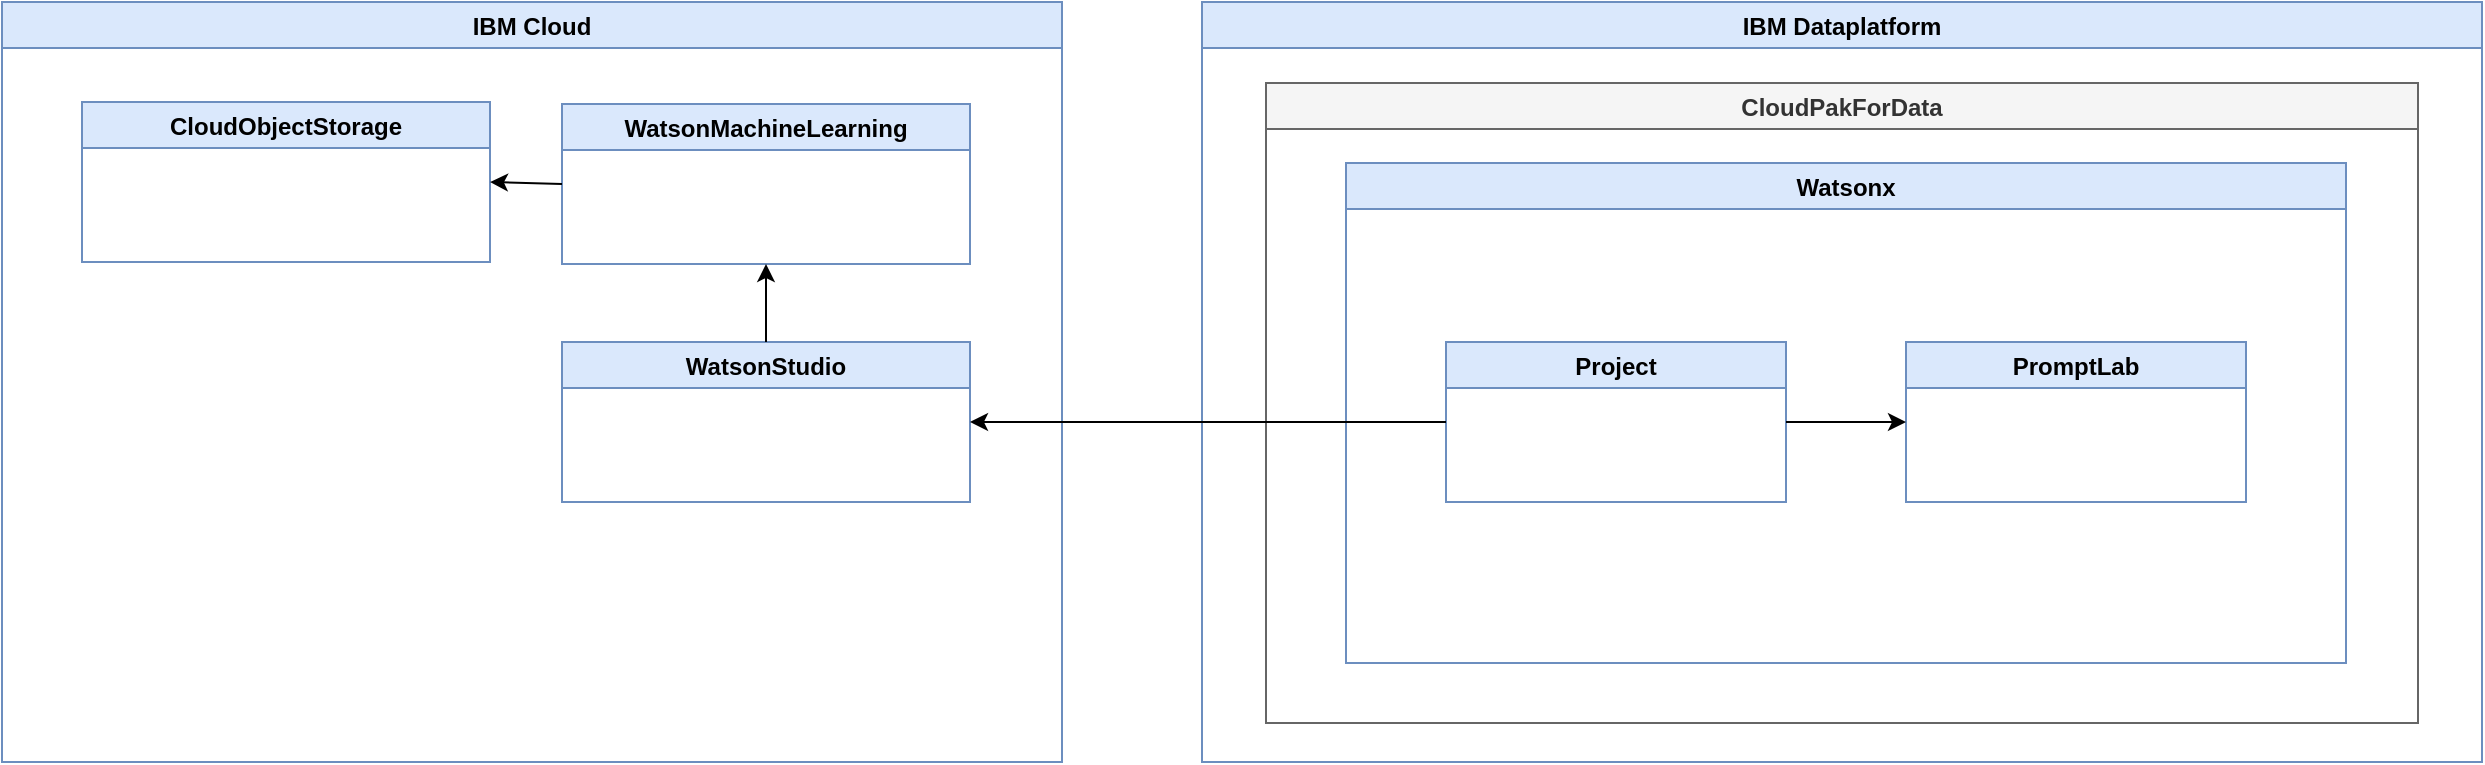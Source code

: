 <mxfile version="16.4.0" type="device" pages="2"><diagram id="MCRxYshSfgXCecfTdsaJ" name="watsonx-dependencies"><mxGraphModel dx="1301" dy="988" grid="1" gridSize="10" guides="1" tooltips="1" connect="1" arrows="1" fold="1" page="1" pageScale="1" pageWidth="827" pageHeight="1169" math="0" shadow="0"><root><mxCell id="0"/><mxCell id="1" parent="0"/><mxCell id="2SEqChop-DyL8JZo9XKZ-7" value="IBM Cloud" style="swimlane;fillColor=#dae8fc;strokeColor=#6c8ebf;" vertex="1" parent="1"><mxGeometry x="240" y="40" width="530" height="380" as="geometry"/></mxCell><mxCell id="2SEqChop-DyL8JZo9XKZ-4" value="WatsonMachineLearning" style="swimlane;fillColor=#dae8fc;strokeColor=#6c8ebf;" vertex="1" parent="2SEqChop-DyL8JZo9XKZ-7"><mxGeometry x="280" y="51" width="204" height="80" as="geometry"/></mxCell><mxCell id="2SEqChop-DyL8JZo9XKZ-8" value="WatsonStudio" style="swimlane;fillColor=#dae8fc;strokeColor=#6c8ebf;" vertex="1" parent="2SEqChop-DyL8JZo9XKZ-7"><mxGeometry x="280" y="170" width="204" height="80" as="geometry"/></mxCell><mxCell id="2SEqChop-DyL8JZo9XKZ-14" value="CloudObjectStorage" style="swimlane;fillColor=#dae8fc;strokeColor=#6c8ebf;" vertex="1" parent="2SEqChop-DyL8JZo9XKZ-7"><mxGeometry x="40" y="50" width="204" height="80" as="geometry"/></mxCell><mxCell id="2SEqChop-DyL8JZo9XKZ-18" value="" style="endArrow=classic;html=1;rounded=0;entryX=1;entryY=0.5;entryDx=0;entryDy=0;exitX=0;exitY=0.5;exitDx=0;exitDy=0;" edge="1" parent="2SEqChop-DyL8JZo9XKZ-7" source="2SEqChop-DyL8JZo9XKZ-4" target="2SEqChop-DyL8JZo9XKZ-14"><mxGeometry width="50" height="50" relative="1" as="geometry"><mxPoint x="470" y="400" as="sourcePoint"/><mxPoint x="520" y="350" as="targetPoint"/></mxGeometry></mxCell><mxCell id="2SEqChop-DyL8JZo9XKZ-19" value="" style="endArrow=classic;html=1;rounded=0;exitX=0.5;exitY=0;exitDx=0;exitDy=0;entryX=0.5;entryY=1;entryDx=0;entryDy=0;" edge="1" parent="2SEqChop-DyL8JZo9XKZ-7" source="2SEqChop-DyL8JZo9XKZ-8" target="2SEqChop-DyL8JZo9XKZ-4"><mxGeometry width="50" height="50" relative="1" as="geometry"><mxPoint x="470" y="400" as="sourcePoint"/><mxPoint x="380" y="130" as="targetPoint"/></mxGeometry></mxCell><mxCell id="2SEqChop-DyL8JZo9XKZ-9" value="IBM Dataplatform" style="swimlane;fillColor=#dae8fc;strokeColor=#6c8ebf;" vertex="1" parent="1"><mxGeometry x="840" y="40" width="640" height="380" as="geometry"/></mxCell><mxCell id="2SEqChop-DyL8JZo9XKZ-15" value="CloudPakForData" style="swimlane;fillColor=#f5f5f5;strokeColor=#666666;fontColor=#333333;" vertex="1" parent="2SEqChop-DyL8JZo9XKZ-9"><mxGeometry x="32" y="40.5" width="576" height="320" as="geometry"/></mxCell><mxCell id="2SEqChop-DyL8JZo9XKZ-2" value="Watsonx" style="swimlane;fillColor=#dae8fc;strokeColor=#6c8ebf;" vertex="1" parent="2SEqChop-DyL8JZo9XKZ-15"><mxGeometry x="40" y="40" width="500" height="250" as="geometry"/></mxCell><mxCell id="2SEqChop-DyL8JZo9XKZ-1" value="Project" style="swimlane;fillColor=#dae8fc;strokeColor=#6c8ebf;" vertex="1" parent="2SEqChop-DyL8JZo9XKZ-2"><mxGeometry x="50" y="89.5" width="170" height="80" as="geometry"/></mxCell><mxCell id="2SEqChop-DyL8JZo9XKZ-20" value="PromptLab" style="swimlane;fillColor=#dae8fc;strokeColor=#6c8ebf;" vertex="1" parent="2SEqChop-DyL8JZo9XKZ-2"><mxGeometry x="280" y="89.5" width="170" height="80" as="geometry"/></mxCell><mxCell id="2SEqChop-DyL8JZo9XKZ-21" value="" style="endArrow=classic;html=1;rounded=0;entryX=0;entryY=0.5;entryDx=0;entryDy=0;exitX=1;exitY=0.5;exitDx=0;exitDy=0;" edge="1" parent="2SEqChop-DyL8JZo9XKZ-2" source="2SEqChop-DyL8JZo9XKZ-1" target="2SEqChop-DyL8JZo9XKZ-20"><mxGeometry width="50" height="50" relative="1" as="geometry"><mxPoint x="36" y="130" as="sourcePoint"/><mxPoint x="-176" y="130.5" as="targetPoint"/></mxGeometry></mxCell><mxCell id="2SEqChop-DyL8JZo9XKZ-17" value="" style="endArrow=classic;html=1;rounded=0;entryX=1;entryY=0.5;entryDx=0;entryDy=0;exitX=0;exitY=0.5;exitDx=0;exitDy=0;" edge="1" parent="1" source="2SEqChop-DyL8JZo9XKZ-1" target="2SEqChop-DyL8JZo9XKZ-8"><mxGeometry width="50" height="50" relative="1" as="geometry"><mxPoint x="710" y="440" as="sourcePoint"/><mxPoint x="760" y="390" as="targetPoint"/></mxGeometry></mxCell></root></mxGraphModel></diagram><diagram id="9zjcPvx1hMhP18KV5Bq1" name="pipeline"><mxGraphModel dx="1106" dy="840" grid="1" gridSize="10" guides="1" tooltips="1" connect="1" arrows="1" fold="1" page="1" pageScale="1" pageWidth="827" pageHeight="1169" math="0" shadow="0"><root><mxCell id="lRQO24742cBsW7iPsrUl-0"/><mxCell id="lRQO24742cBsW7iPsrUl-1" parent="lRQO24742cBsW7iPsrUl-0"/><mxCell id="lRQO24742cBsW7iPsrUl-3" value="Local Computer" style="swimlane;fillColor=#f5f5f5;fontColor=#333333;strokeColor=#666666;" vertex="1" parent="lRQO24742cBsW7iPsrUl-1"><mxGeometry x="120" y="120" width="230" height="280" as="geometry"/></mxCell><mxCell id="lRQO24742cBsW7iPsrUl-2" value="simple-pipeline" style="swimlane;fillColor=#ffe6cc;strokeColor=#d79b00;" vertex="1" parent="lRQO24742cBsW7iPsrUl-3"><mxGeometry x="37.5" y="80" width="155" height="120" as="geometry"/></mxCell><mxCell id="lRQO24742cBsW7iPsrUl-4" value="IBM Cloud" style="swimlane;fillColor=#dae8fc;strokeColor=#6c8ebf;" vertex="1" parent="lRQO24742cBsW7iPsrUl-1"><mxGeometry x="380" y="120" width="320" height="280" as="geometry"/></mxCell><mxCell id="lRQO24742cBsW7iPsrUl-5" value="Watsonx" style="swimlane;fillColor=#dae8fc;strokeColor=#6c8ebf;" vertex="1" parent="lRQO24742cBsW7iPsrUl-4"><mxGeometry x="95" y="50" width="130" height="90" as="geometry"/></mxCell><mxCell id="lRQO24742cBsW7iPsrUl-6" value="Watson Discovery" style="swimlane;fillColor=#dae8fc;strokeColor=#6c8ebf;" vertex="1" parent="lRQO24742cBsW7iPsrUl-4"><mxGeometry x="94" y="170" width="130" height="90" as="geometry"/></mxCell><mxCell id="lRQO24742cBsW7iPsrUl-13" value="2. inside search" style="text;html=1;strokeColor=none;fillColor=none;align=center;verticalAlign=middle;whiteSpace=wrap;rounded=0;" vertex="1" parent="lRQO24742cBsW7iPsrUl-4"><mxGeometry y="150" width="90" height="30" as="geometry"/></mxCell><mxCell id="lRQO24742cBsW7iPsrUl-14" value="3. create answer" style="text;html=1;strokeColor=none;fillColor=none;align=center;verticalAlign=middle;whiteSpace=wrap;rounded=0;" vertex="1" parent="lRQO24742cBsW7iPsrUl-4"><mxGeometry y="70" width="80" height="30" as="geometry"/></mxCell><mxCell id="lRQO24742cBsW7iPsrUl-9" value="" style="endArrow=classic;html=1;rounded=0;exitX=1;exitY=0.5;exitDx=0;exitDy=0;entryX=0;entryY=0.5;entryDx=0;entryDy=0;" edge="1" parent="lRQO24742cBsW7iPsrUl-1" source="lRQO24742cBsW7iPsrUl-2" target="lRQO24742cBsW7iPsrUl-5"><mxGeometry width="50" height="50" relative="1" as="geometry"><mxPoint x="310" y="360" as="sourcePoint"/><mxPoint x="490" y="390" as="targetPoint"/></mxGeometry></mxCell><mxCell id="lRQO24742cBsW7iPsrUl-10" value="" style="endArrow=classic;html=1;rounded=0;exitX=1;exitY=0.5;exitDx=0;exitDy=0;entryX=0;entryY=0.5;entryDx=0;entryDy=0;" edge="1" parent="lRQO24742cBsW7iPsrUl-1" source="lRQO24742cBsW7iPsrUl-2" target="lRQO24742cBsW7iPsrUl-6"><mxGeometry width="50" height="50" relative="1" as="geometry"><mxPoint x="440" y="440" as="sourcePoint"/><mxPoint x="490" y="390" as="targetPoint"/></mxGeometry></mxCell><mxCell id="lRQO24742cBsW7iPsrUl-11" value="" style="endArrow=classic;html=1;rounded=0;" edge="1" parent="lRQO24742cBsW7iPsrUl-1"><mxGeometry width="50" height="50" relative="1" as="geometry"><mxPoint x="30" y="240" as="sourcePoint"/><mxPoint x="160" y="240" as="targetPoint"/></mxGeometry></mxCell><mxCell id="lRQO24742cBsW7iPsrUl-12" value="1. question" style="text;html=1;strokeColor=none;fillColor=none;align=center;verticalAlign=middle;whiteSpace=wrap;rounded=0;" vertex="1" parent="lRQO24742cBsW7iPsrUl-1"><mxGeometry x="40" y="210" width="80" height="30" as="geometry"/></mxCell><mxCell id="lRQO24742cBsW7iPsrUl-15" value="" style="endArrow=classic;html=1;rounded=0;" edge="1" parent="lRQO24742cBsW7iPsrUl-1"><mxGeometry width="50" height="50" relative="1" as="geometry"><mxPoint x="160" y="270" as="sourcePoint"/><mxPoint x="30" y="270" as="targetPoint"/></mxGeometry></mxCell><mxCell id="lRQO24742cBsW7iPsrUl-16" value="4. answer" style="text;html=1;strokeColor=none;fillColor=none;align=center;verticalAlign=middle;whiteSpace=wrap;rounded=0;" vertex="1" parent="lRQO24742cBsW7iPsrUl-1"><mxGeometry x="50" y="245" width="60" height="30" as="geometry"/></mxCell></root></mxGraphModel></diagram></mxfile>
